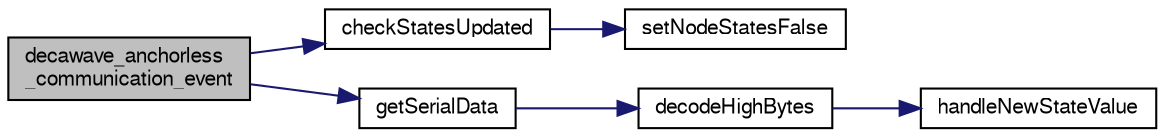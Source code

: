 digraph "decawave_anchorless_communication_event"
{
  edge [fontname="FreeSans",fontsize="10",labelfontname="FreeSans",labelfontsize="10"];
  node [fontname="FreeSans",fontsize="10",shape=record];
  rankdir="LR";
  Node1 [label="decawave_anchorless\l_communication_event",height=0.2,width=0.4,color="black", fillcolor="grey75", style="filled", fontcolor="black"];
  Node1 -> Node2 [color="midnightblue",fontsize="10",style="solid",fontname="FreeSans"];
  Node2 [label="checkStatesUpdated",height=0.2,width=0.4,color="black", fillcolor="white", style="filled",URL="$decawave__anchorless__communication_8c.html#a1b9df4970567804ad5e82038b0215c8b",tooltip="This function checks if all the states of all the distant nodes have at least once been updated..."];
  Node2 -> Node3 [color="midnightblue",fontsize="10",style="solid",fontname="FreeSans"];
  Node3 [label="setNodeStatesFalse",height=0.2,width=0.4,color="black", fillcolor="white", style="filled",URL="$decawave__anchorless__communication_8c.html#affd8576bee651268d03c9874f7bb71ac",tooltip="Helper function that sets the boolean that tells whether a remote drone has a new state update to fal..."];
  Node1 -> Node4 [color="midnightblue",fontsize="10",style="solid",fontname="FreeSans"];
  Node4 [label="getSerialData",height=0.2,width=0.4,color="black", fillcolor="white", style="filled",URL="$decawave__anchorless__communication_8c.html#aa7b9dc1ba7e2335a58c97f268e2e5232",tooltip="Function for receiving serial data. "];
  Node4 -> Node5 [color="midnightblue",fontsize="10",style="solid",fontname="FreeSans"];
  Node5 [label="decodeHighBytes",height=0.2,width=0.4,color="black", fillcolor="white", style="filled",URL="$decawave__anchorless__communication_8c.html#abaec7d576f1cbe7a65932810eebfa03e",tooltip="Function for decoding the high bytes of received serial data and saving the message. "];
  Node5 -> Node6 [color="midnightblue",fontsize="10",style="solid",fontname="FreeSans"];
  Node6 [label="handleNewStateValue",height=0.2,width=0.4,color="black", fillcolor="white", style="filled",URL="$decawave__anchorless__communication_8c.html#a910d30be78da3d9d74bfaeedfb27aaf8",tooltip="Function that is called when over the serial a new state value from a remote node is received..."];
}
